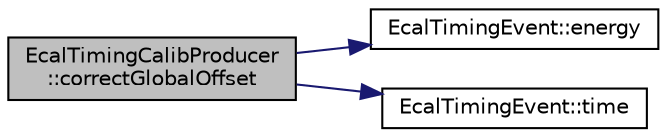 digraph "EcalTimingCalibProducer::correctGlobalOffset"
{
 // INTERACTIVE_SVG=YES
  edge [fontname="Helvetica",fontsize="10",labelfontname="Helvetica",labelfontsize="10"];
  node [fontname="Helvetica",fontsize="10",shape=record];
  rankdir="LR";
  Node1 [label="EcalTimingCalibProducer\l::correctGlobalOffset",height=0.2,width=0.4,color="black", fillcolor="grey75", style="filled" fontcolor="black"];
  Node1 -> Node2 [color="midnightblue",fontsize="10",style="solid",fontname="Helvetica"];
  Node2 [label="EcalTimingEvent::energy",height=0.2,width=0.4,color="black", fillcolor="white", style="filled",URL="$classEcalTimingEvent.html#a7d941a971b60c6a063bc1492115206ab",tooltip="Energy is stored in a uint16_t in 10&#39;s of MeV. energy() returns a float in GeV. "];
  Node1 -> Node3 [color="midnightblue",fontsize="10",style="solid",fontname="Helvetica"];
  Node3 [label="EcalTimingEvent::time",height=0.2,width=0.4,color="black", fillcolor="white", style="filled",URL="$classEcalTimingEvent.html#afeb64d2b6b36933d4ae67f7e4a8ff909",tooltip="Time is stored in a int16_t in ps. time() returns a float in ns. "];
}
